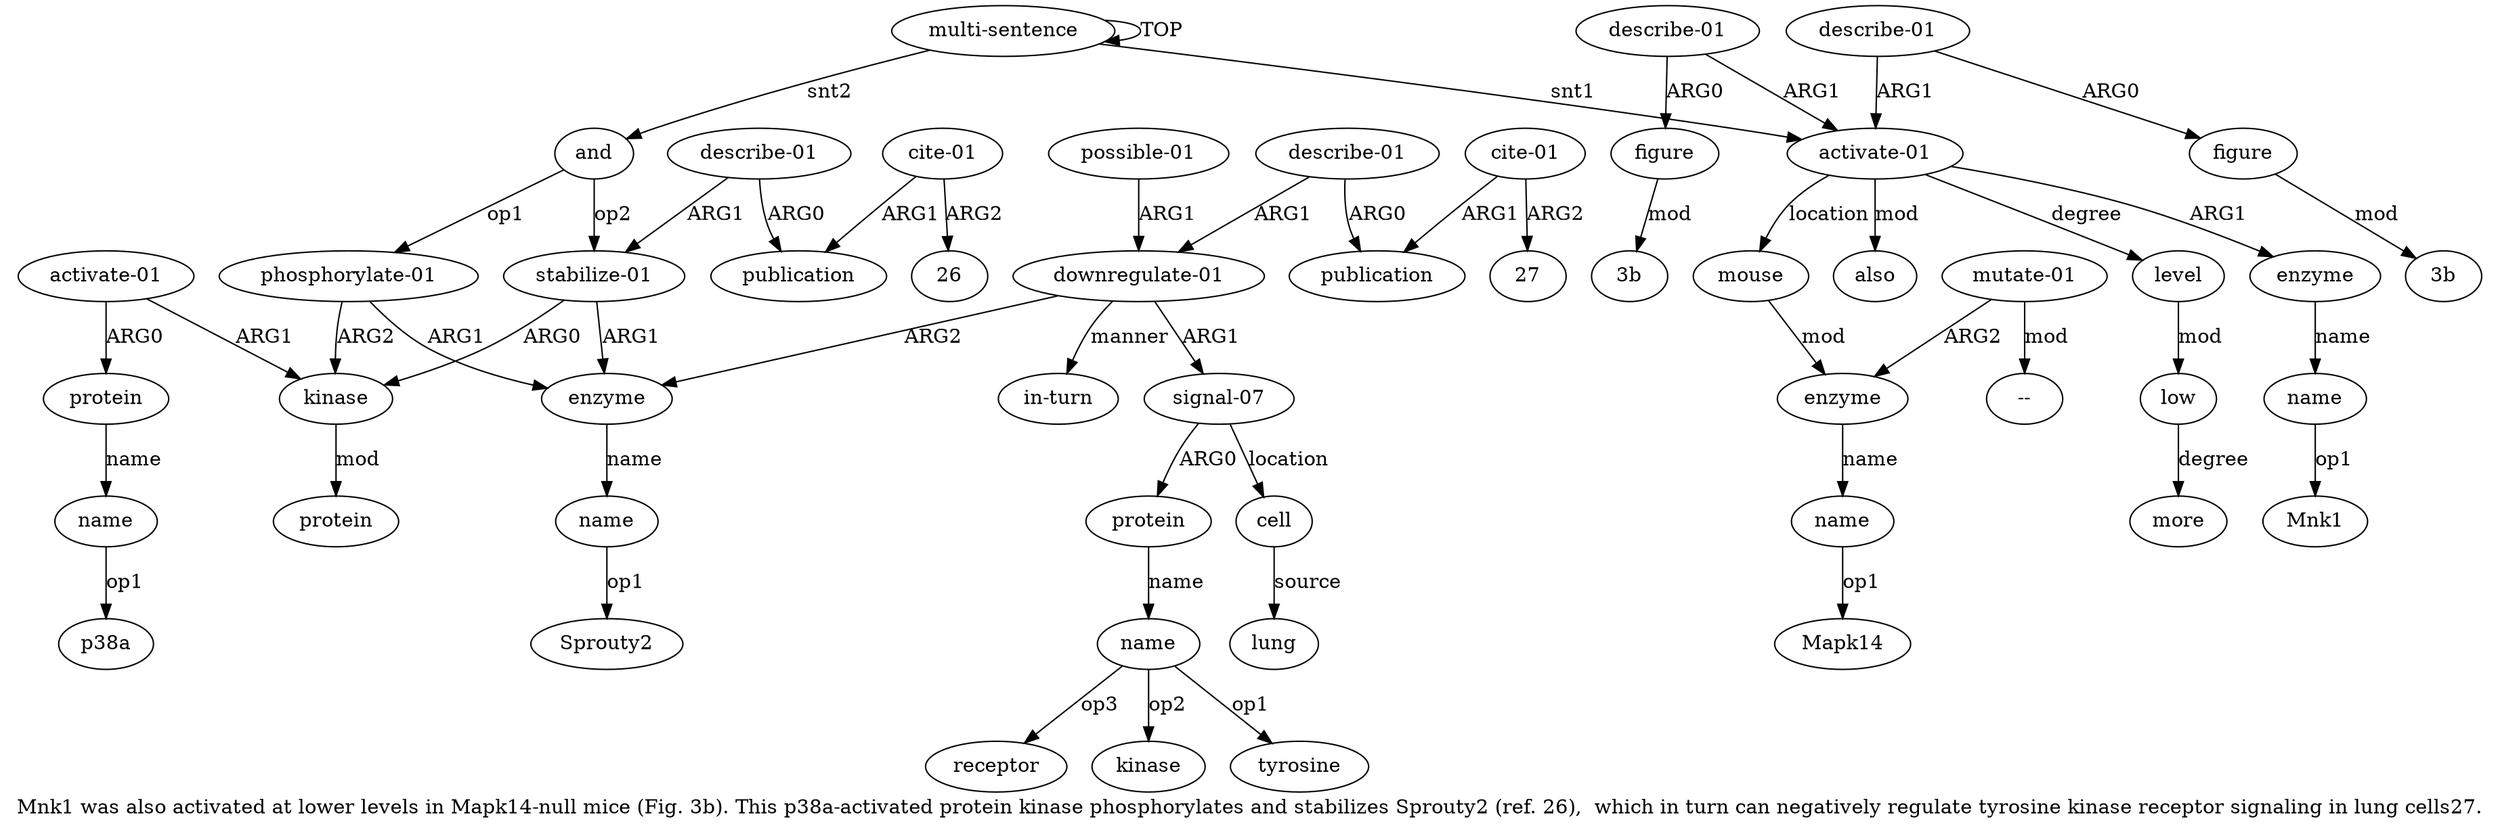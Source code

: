 digraph  {
	graph [label="Mnk1 was also activated at lower levels in Mapk14-null mice (Fig. 3b). This p38a-activated protein kinase phosphorylates and stabilizes \
Sprouty2 (ref. 26),  which in turn can negatively regulate tyrosine kinase receptor signaling in lung cells27."];
	node [label="\N"];
	a20	 [color=black,
		gold_ind=20,
		gold_label=protein,
		label=protein,
		test_ind=20,
		test_label=protein];
	a21	 [color=black,
		gold_ind=21,
		gold_label="activate-01",
		label="activate-01",
		test_ind=21,
		test_label="activate-01"];
	a22	 [color=black,
		gold_ind=22,
		gold_label=protein,
		label=protein,
		test_ind=22,
		test_label=protein];
	a21 -> a22 [key=0,
	color=black,
	gold_label=ARG0,
	label=ARG0,
	test_label=ARG0];
a19 [color=black,
	gold_ind=19,
	gold_label=kinase,
	label=kinase,
	test_ind=19,
	test_label=kinase];
a21 -> a19 [key=0,
color=black,
gold_label=ARG1,
label=ARG1,
test_label=ARG1];
a23 [color=black,
gold_ind=23,
gold_label=name,
label=name,
test_ind=23,
test_label=name];
a22 -> a23 [key=0,
color=black,
gold_label=name,
label=name,
test_label=name];
"a23 p38a" [color=black,
gold_ind=-1,
gold_label=p38a,
label=p38a,
test_ind=-1,
test_label=p38a];
a23 -> "a23 p38a" [key=0,
color=black,
gold_label=op1,
label=op1,
test_label=op1];
a24 [color=black,
gold_ind=24,
gold_label=enzyme,
label=enzyme,
test_ind=24,
test_label=enzyme];
a25 [color=black,
gold_ind=25,
gold_label=name,
label=name,
test_ind=25,
test_label=name];
a24 -> a25 [key=0,
color=black,
gold_label=name,
label=name,
test_label=name];
"a25 Sprouty2" [color=black,
gold_ind=-1,
gold_label=Sprouty2,
label=Sprouty2,
test_ind=-1,
test_label=Sprouty2];
a25 -> "a25 Sprouty2" [key=0,
color=black,
gold_label=op1,
label=op1,
test_label=op1];
a26 [color=black,
gold_ind=26,
gold_label="downregulate-01",
label="downregulate-01",
test_ind=26,
test_label="downregulate-01"];
a26 -> a24 [key=0,
color=black,
gold_label=ARG2,
label=ARG2,
test_label=ARG2];
a27 [color=black,
gold_ind=27,
gold_label="signal-07",
label="signal-07",
test_ind=27,
test_label="signal-07"];
a26 -> a27 [key=0,
color=black,
gold_label=ARG1,
label=ARG1,
test_label=ARG1];
a32 [color=black,
gold_ind=32,
gold_label="in-turn",
label="in-turn",
test_ind=32,
test_label="in-turn"];
a26 -> a32 [key=0,
color=black,
gold_label=manner,
label=manner,
test_label=manner];
a28 [color=black,
gold_ind=28,
gold_label=protein,
label=protein,
test_ind=28,
test_label=protein];
a27 -> a28 [key=0,
color=black,
gold_label=ARG0,
label=ARG0,
test_label=ARG0];
a30 [color=black,
gold_ind=30,
gold_label=cell,
label=cell,
test_ind=30,
test_label=cell];
a27 -> a30 [key=0,
color=black,
gold_label=location,
label=location,
test_label=location];
a29 [color=black,
gold_ind=29,
gold_label=name,
label=name,
test_ind=29,
test_label=name];
a28 -> a29 [key=0,
color=black,
gold_label=name,
label=name,
test_label=name];
"a29 receptor" [color=black,
gold_ind=-1,
gold_label=receptor,
label=receptor,
test_ind=-1,
test_label=receptor];
a29 -> "a29 receptor" [key=0,
color=black,
gold_label=op3,
label=op3,
test_label=op3];
"a29 kinase" [color=black,
gold_ind=-1,
gold_label=kinase,
label=kinase,
test_ind=-1,
test_label=kinase];
a29 -> "a29 kinase" [key=0,
color=black,
gold_label=op2,
label=op2,
test_label=op2];
"a29 tyrosine" [color=black,
gold_ind=-1,
gold_label=tyrosine,
label=tyrosine,
test_ind=-1,
test_label=tyrosine];
a29 -> "a29 tyrosine" [key=0,
color=black,
gold_label=op1,
label=op1,
test_label=op1];
"a13 --" [color=black,
gold_ind=-1,
gold_label="--",
label="--",
test_ind=-1,
test_label="--"];
a31 [color=black,
gold_ind=31,
gold_label=lung,
label=lung,
test_ind=31,
test_label=lung];
"a5 3b" [color=black,
gold_ind=-1,
gold_label="3b",
label="3b",
test_ind=-1,
test_label="3b"];
a30 -> a31 [key=0,
color=black,
gold_label=source,
label=source,
test_label=source];
"a3 Mnk1" [color=black,
gold_ind=-1,
gold_label=Mnk1,
label=Mnk1,
test_ind=-1,
test_label=Mnk1];
a37 [color=black,
gold_ind=37,
gold_label="describe-01",
label="describe-01",
test_ind=37,
test_label="describe-01"];
a38 [color=black,
gold_ind=38,
gold_label=publication,
label=publication,
test_ind=38,
test_label=publication];
a37 -> a38 [key=0,
color=black,
gold_label=ARG0,
label=ARG0,
test_label=ARG0];
a18 [color=black,
gold_ind=18,
gold_label="stabilize-01",
label="stabilize-01",
test_ind=18,
test_label="stabilize-01"];
a37 -> a18 [key=0,
color=black,
gold_label=ARG1,
label=ARG1,
test_label=ARG1];
"a36 27" [color=black,
gold_ind=-1,
gold_label=27,
label=27,
test_ind=-1,
test_label=27];
a36 [color=black,
gold_ind=36,
gold_label="cite-01",
label="cite-01",
test_ind=36,
test_label="cite-01"];
a36 -> "a36 27" [key=0,
color=black,
gold_label=ARG2,
label=ARG2,
test_label=ARG2];
a35 [color=black,
gold_ind=35,
gold_label=publication,
label=publication,
test_ind=35,
test_label=publication];
a36 -> a35 [key=0,
color=black,
gold_label=ARG1,
label=ARG1,
test_label=ARG1];
a33 [color=black,
gold_ind=33,
gold_label="possible-01",
label="possible-01",
test_ind=33,
test_label="possible-01"];
a33 -> a26 [key=0,
color=black,
gold_label=ARG1,
label=ARG1,
test_label=ARG1];
a34 [color=black,
gold_ind=34,
gold_label="describe-01",
label="describe-01",
test_ind=34,
test_label="describe-01"];
a34 -> a26 [key=0,
color=black,
gold_label=ARG1,
label=ARG1,
test_label=ARG1];
a34 -> a35 [key=0,
color=black,
gold_label=ARG0,
label=ARG0,
test_label=ARG0];
"a39 26" [color=black,
gold_ind=-1,
gold_label=26,
label=26,
test_ind=-1,
test_label=26];
a15 [color=black,
gold_ind=15,
gold_label=figure,
label=figure,
test_ind=15,
test_label=figure];
"a15 3b" [color=black,
gold_ind=-1,
gold_label="3b",
label="3b",
test_ind=-1,
test_label="3b"];
a15 -> "a15 3b" [key=0,
color=black,
gold_label=mod,
label=mod,
test_label=mod];
a14 [color=black,
gold_ind=14,
gold_label="describe-01",
label="describe-01",
test_ind=14,
test_label="describe-01"];
a14 -> a15 [key=0,
color=black,
gold_label=ARG0,
label=ARG0,
test_label=ARG0];
a1 [color=black,
gold_ind=1,
gold_label="activate-01",
label="activate-01",
test_ind=1,
test_label="activate-01"];
a14 -> a1 [key=0,
color=black,
gold_label=ARG1,
label=ARG1,
test_label=ARG1];
a17 [color=black,
gold_ind=17,
gold_label="phosphorylate-01",
label="phosphorylate-01",
test_ind=17,
test_label="phosphorylate-01"];
a17 -> a24 [key=0,
color=black,
gold_label=ARG1,
label=ARG1,
test_label=ARG1];
a17 -> a19 [key=0,
color=black,
gold_label=ARG2,
label=ARG2,
test_label=ARG2];
a16 [color=black,
gold_ind=16,
gold_label=and,
label=and,
test_ind=16,
test_label=and];
a16 -> a17 [key=0,
color=black,
gold_label=op1,
label=op1,
test_label=op1];
a16 -> a18 [key=0,
color=black,
gold_label=op2,
label=op2,
test_label=op2];
a11 [color=black,
gold_ind=11,
gold_label=enzyme,
label=enzyme,
test_ind=11,
test_label=enzyme];
a12 [color=black,
gold_ind=12,
gold_label=name,
label=name,
test_ind=12,
test_label=name];
a11 -> a12 [key=0,
color=black,
gold_label=name,
label=name,
test_label=name];
a10 [color=black,
gold_ind=10,
gold_label=mouse,
label=mouse,
test_ind=10,
test_label=mouse];
a10 -> a11 [key=0,
color=black,
gold_label=mod,
label=mod,
test_label=mod];
a13 [color=black,
gold_ind=13,
gold_label="mutate-01",
label="mutate-01",
test_ind=13,
test_label="mutate-01"];
a13 -> "a13 --" [key=0,
color=black,
gold_label=mod,
label=mod,
test_label=mod];
a13 -> a11 [key=0,
color=black,
gold_label=ARG2,
label=ARG2,
test_label=ARG2];
"a12 Mapk14" [color=black,
gold_ind=-1,
gold_label=Mapk14,
label=Mapk14,
test_ind=-1,
test_label=Mapk14];
a12 -> "a12 Mapk14" [key=0,
color=black,
gold_label=op1,
label=op1,
test_label=op1];
a39 [color=black,
gold_ind=39,
gold_label="cite-01",
label="cite-01",
test_ind=39,
test_label="cite-01"];
a39 -> "a39 26" [key=0,
color=black,
gold_label=ARG2,
label=ARG2,
test_label=ARG2];
a39 -> a38 [key=0,
color=black,
gold_label=ARG1,
label=ARG1,
test_label=ARG1];
a19 -> a20 [key=0,
color=black,
gold_label=mod,
label=mod,
test_label=mod];
a18 -> a24 [key=0,
color=black,
gold_label=ARG1,
label=ARG1,
test_label=ARG1];
a18 -> a19 [key=0,
color=black,
gold_label=ARG0,
label=ARG0,
test_label=ARG0];
a1 -> a10 [key=0,
color=black,
gold_label=location,
label=location,
test_label=location];
a2 [color=black,
gold_ind=2,
gold_label=enzyme,
label=enzyme,
test_ind=2,
test_label=enzyme];
a1 -> a2 [key=0,
color=black,
gold_label=ARG1,
label=ARG1,
test_label=ARG1];
a7 [color=black,
gold_ind=7,
gold_label=level,
label=level,
test_ind=7,
test_label=level];
a1 -> a7 [key=0,
color=black,
gold_label=degree,
label=degree,
test_label=degree];
a6 [color=black,
gold_ind=6,
gold_label=also,
label=also,
test_ind=6,
test_label=also];
a1 -> a6 [key=0,
color=black,
gold_label=mod,
label=mod,
test_label=mod];
a0 [color=black,
gold_ind=0,
gold_label="multi-sentence",
label="multi-sentence",
test_ind=0,
test_label="multi-sentence"];
a0 -> a16 [key=0,
color=black,
gold_label=snt2,
label=snt2,
test_label=snt2];
a0 -> a1 [key=0,
color=black,
gold_label=snt1,
label=snt1,
test_label=snt1];
a0 -> a0 [key=0,
color=black,
gold_label=TOP,
label=TOP,
test_label=TOP];
a3 [color=black,
gold_ind=3,
gold_label=name,
label=name,
test_ind=3,
test_label=name];
a3 -> "a3 Mnk1" [key=0,
color=black,
gold_label=op1,
label=op1,
test_label=op1];
a2 -> a3 [key=0,
color=black,
gold_label=name,
label=name,
test_label=name];
a5 [color=black,
gold_ind=5,
gold_label=figure,
label=figure,
test_ind=5,
test_label=figure];
a5 -> "a5 3b" [key=0,
color=black,
gold_label=mod,
label=mod,
test_label=mod];
a4 [color=black,
gold_ind=4,
gold_label="describe-01",
label="describe-01",
test_ind=4,
test_label="describe-01"];
a4 -> a1 [key=0,
color=black,
gold_label=ARG1,
label=ARG1,
test_label=ARG1];
a4 -> a5 [key=0,
color=black,
gold_label=ARG0,
label=ARG0,
test_label=ARG0];
a8 [color=black,
gold_ind=8,
gold_label=low,
label=low,
test_ind=8,
test_label=low];
a7 -> a8 [key=0,
color=black,
gold_label=mod,
label=mod,
test_label=mod];
a9 [color=black,
gold_ind=9,
gold_label=more,
label=more,
test_ind=9,
test_label=more];
a8 -> a9 [key=0,
color=black,
gold_label=degree,
label=degree,
test_label=degree];
}
